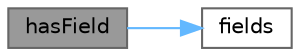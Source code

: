 digraph "hasField"
{
 // INTERACTIVE_SVG=YES
 // LATEX_PDF_SIZE
  bgcolor="transparent";
  edge [fontname=Helvetica,fontsize=10,labelfontname=Helvetica,labelfontsize=10];
  node [fontname=Helvetica,fontsize=10,shape=box,height=0.2,width=0.4];
  rankdir="LR";
  Node1 [label="hasField",height=0.2,width=0.4,color="gray40", fillcolor="grey60", style="filled", fontcolor="black",tooltip=" "];
  Node1 -> Node2 [color="steelblue1",style="solid"];
  Node2 [label="fields",height=0.2,width=0.4,color="grey40", fillcolor="white", style="filled",URL="$classore_1_1data_1_1_c_s_v_reader.html#a72d71921ade3672133ff7caea37b235e",tooltip=" "];
}
